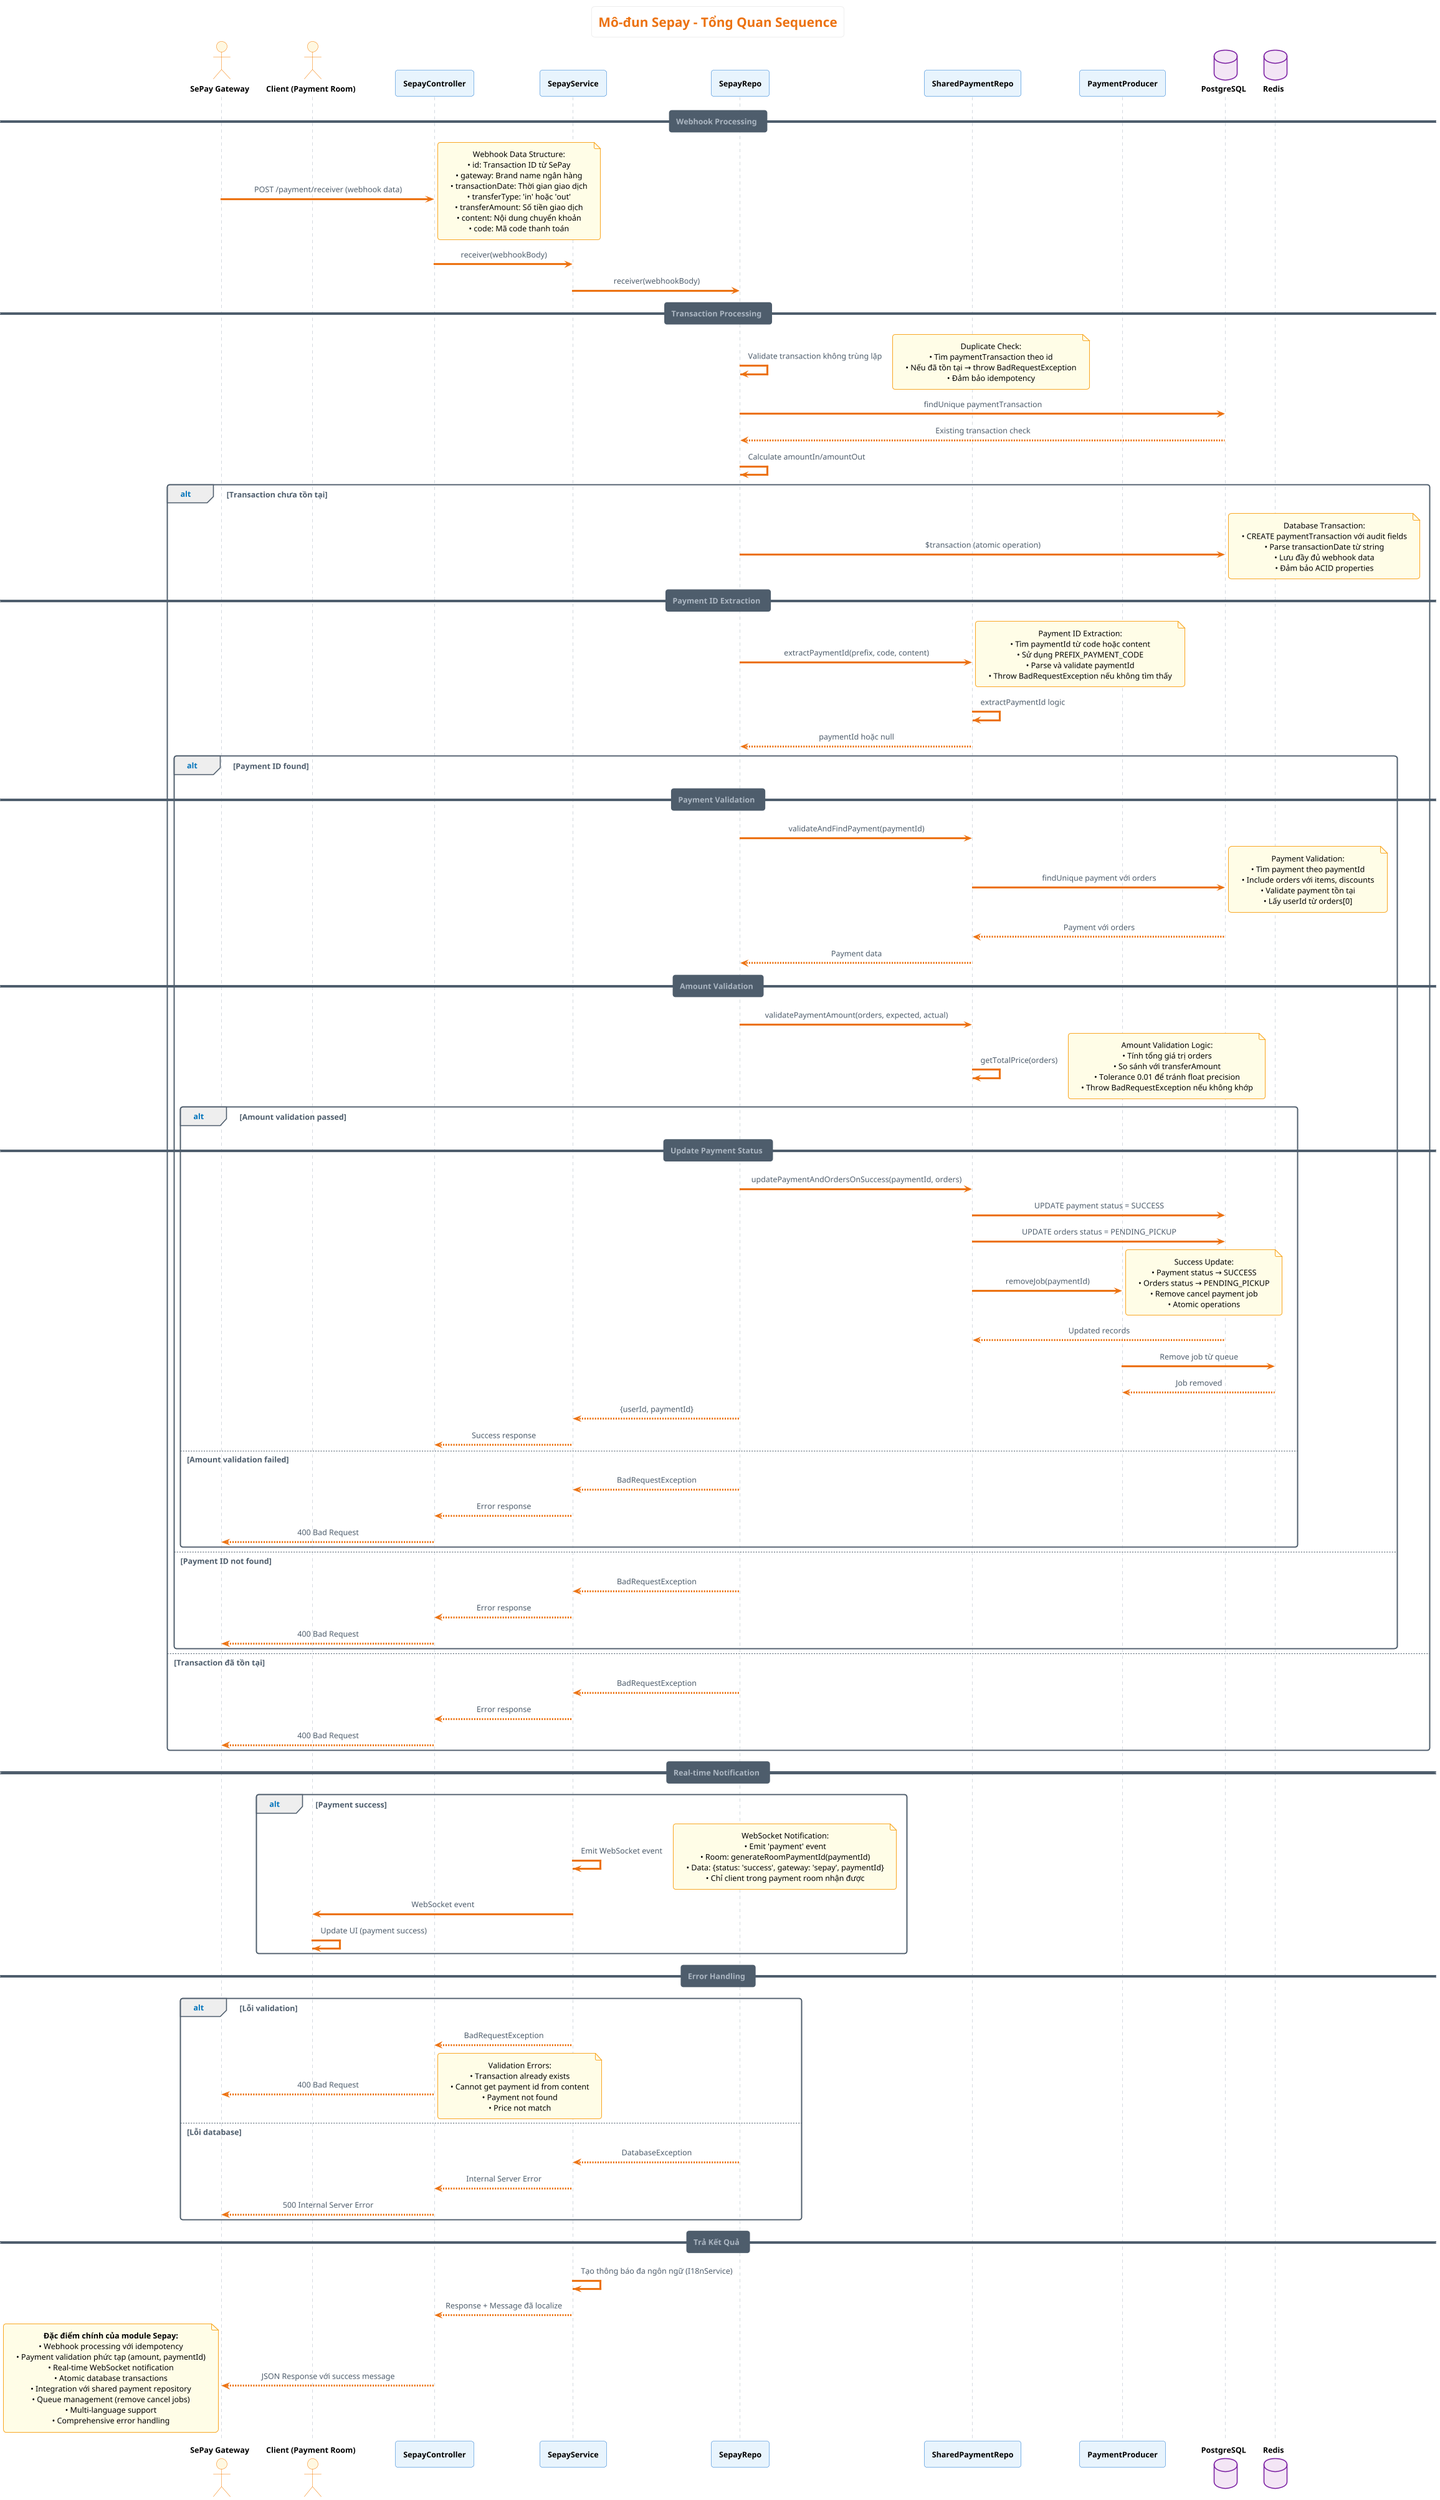 @startuml
!theme aws-orange
skinparam backgroundColor #FFFFFF
skinparam defaultTextAlignment center
skinparam participant {
    BackgroundColor #E8F4FD
    BorderColor #1976D2
    FontColor #000000
    FontStyle bold
}
skinparam actor {
    BackgroundColor #FFF8E1
    BorderColor #F57C00
    FontColor #000000
    FontStyle bold
}
skinparam database {
    BackgroundColor #F3E5F5
    BorderColor #7B1FA2
    FontColor #000000
    FontStyle bold
}
skinparam note {
    BackgroundColor #FFFDE7
    BorderColor #F9A825
    FontColor #000000
}

title Mô-đun Sepay - Tổng Quan Sequence
note top : Hệ thống xử lý webhook thanh toán SePay với validation và real-time notification

actor "SePay Gateway" as SePayGateway
actor "Client (Payment Room)" as Client
participant SepayController
participant SepayService
participant SepayRepo
participant SharedPaymentRepo
participant PaymentProducer
database PostgreSQL
database Redis

== Webhook Processing ==
SePayGateway -> SepayController: POST /payment/receiver (webhook data)
note right
Webhook Data Structure:
• id: Transaction ID từ SePay
• gateway: Brand name ngân hàng
• transactionDate: Thời gian giao dịch
• transferType: 'in' hoặc 'out'
• transferAmount: Số tiền giao dịch
• content: Nội dung chuyển khoản
• code: Mã code thanh toán
end note

SepayController -> SepayService: receiver(webhookBody)
SepayService -> SepayRepo: receiver(webhookBody)

== Transaction Processing ==
SepayRepo -> SepayRepo: Validate transaction không trùng lặp
note right
Duplicate Check:
• Tìm paymentTransaction theo id
• Nếu đã tồn tại → throw BadRequestException
• Đảm bảo idempotency
end note

SepayRepo -> PostgreSQL: findUnique paymentTransaction
PostgreSQL --> SepayRepo: Existing transaction check
SepayRepo -> SepayRepo: Calculate amountIn/amountOut

alt Transaction chưa tồn tại
    SepayRepo -> PostgreSQL: $transaction (atomic operation)
    note right
    Database Transaction:
    • CREATE paymentTransaction với audit fields
    • Parse transactionDate từ string
    • Lưu đầy đủ webhook data
    • Đảm bảo ACID properties
    end note

    == Payment ID Extraction ==
    SepayRepo -> SharedPaymentRepo: extractPaymentId(prefix, code, content)
    note right
    Payment ID Extraction:
    • Tìm paymentId từ code hoặc content
    • Sử dụng PREFIX_PAYMENT_CODE
    • Parse và validate paymentId
    • Throw BadRequestException nếu không tìm thấy
    end note

    SharedPaymentRepo -> SharedPaymentRepo: extractPaymentId logic
    SharedPaymentRepo --> SepayRepo: paymentId hoặc null

    alt Payment ID found
        == Payment Validation ==
        SepayRepo -> SharedPaymentRepo: validateAndFindPayment(paymentId)
        SharedPaymentRepo -> PostgreSQL: findUnique payment với orders
        note right
        Payment Validation:
        • Tìm payment theo paymentId
        • Include orders với items, discounts
        • Validate payment tồn tại
        • Lấy userId từ orders[0]
        end note
        PostgreSQL --> SharedPaymentRepo: Payment với orders
        SharedPaymentRepo --> SepayRepo: Payment data

        == Amount Validation ==
        SepayRepo -> SharedPaymentRepo: validatePaymentAmount(orders, expected, actual)
        SharedPaymentRepo -> SharedPaymentRepo: getTotalPrice(orders)
        note right
        Amount Validation Logic:
        • Tính tổng giá trị orders
        • So sánh với transferAmount
        • Tolerance 0.01 để tránh float precision
        • Throw BadRequestException nếu không khớp
        end note

        alt Amount validation passed
            == Update Payment Status ==
            SepayRepo -> SharedPaymentRepo: updatePaymentAndOrdersOnSuccess(paymentId, orders)
            SharedPaymentRepo -> PostgreSQL: UPDATE payment status = SUCCESS
            SharedPaymentRepo -> PostgreSQL: UPDATE orders status = PENDING_PICKUP
            SharedPaymentRepo -> PaymentProducer: removeJob(paymentId)
            note right
            Success Update:
            • Payment status → SUCCESS
            • Orders status → PENDING_PICKUP
            • Remove cancel payment job
            • Atomic operations
            end note
            PostgreSQL --> SharedPaymentRepo: Updated records
            PaymentProducer -> Redis: Remove job từ queue
            Redis --> PaymentProducer: Job removed

            SepayRepo --> SepayService: {userId, paymentId}
            SepayService --> SepayController: Success response

        else Amount validation failed
            SepayRepo --> SepayService: BadRequestException
            SepayService --> SepayController: Error response
            SepayController --> SePayGateway: 400 Bad Request
        end

    else Payment ID not found
        SepayRepo --> SepayService: BadRequestException
        SepayService --> SepayController: Error response
        SepayController --> SePayGateway: 400 Bad Request
    end

else Transaction đã tồn tại
    SepayRepo --> SepayService: BadRequestException
    SepayService --> SepayController: Error response
    SepayController --> SePayGateway: 400 Bad Request
end

== Real-time Notification ==
alt Payment success
    SepayService -> SepayService: Emit WebSocket event
    note right
    WebSocket Notification:
    • Emit 'payment' event
    • Room: generateRoomPaymentId(paymentId)
    • Data: {status: 'success', gateway: 'sepay', paymentId}
    • Chỉ client trong payment room nhận được
    end note
    SepayService -> Client: WebSocket event
    Client -> Client: Update UI (payment success)
end

== Error Handling ==
alt Lỗi validation
    SepayService --> SepayController: BadRequestException
    SepayController --> SePayGateway: 400 Bad Request
    note right
    Validation Errors:
    • Transaction already exists
    • Cannot get payment id from content
    • Payment not found
    • Price not match
    end note

else Lỗi database
    SepayRepo --> SepayService: DatabaseException
    SepayService --> SepayController: Internal Server Error
    SepayController --> SePayGateway: 500 Internal Server Error
end

== Trả Kết Quả ==
SepayService -> SepayService: Tạo thông báo đa ngôn ngữ (I18nService)
SepayService --> SepayController: Response + Message đã localize
SepayController --> SePayGateway: JSON Response với success message

note bottom
**Đặc điểm chính của module Sepay:**
• Webhook processing với idempotency
• Payment validation phức tạp (amount, paymentId)
• Real-time WebSocket notification
• Atomic database transactions
• Integration với shared payment repository
• Queue management (remove cancel jobs)
• Multi-language support
• Comprehensive error handling
end note

@enduml
